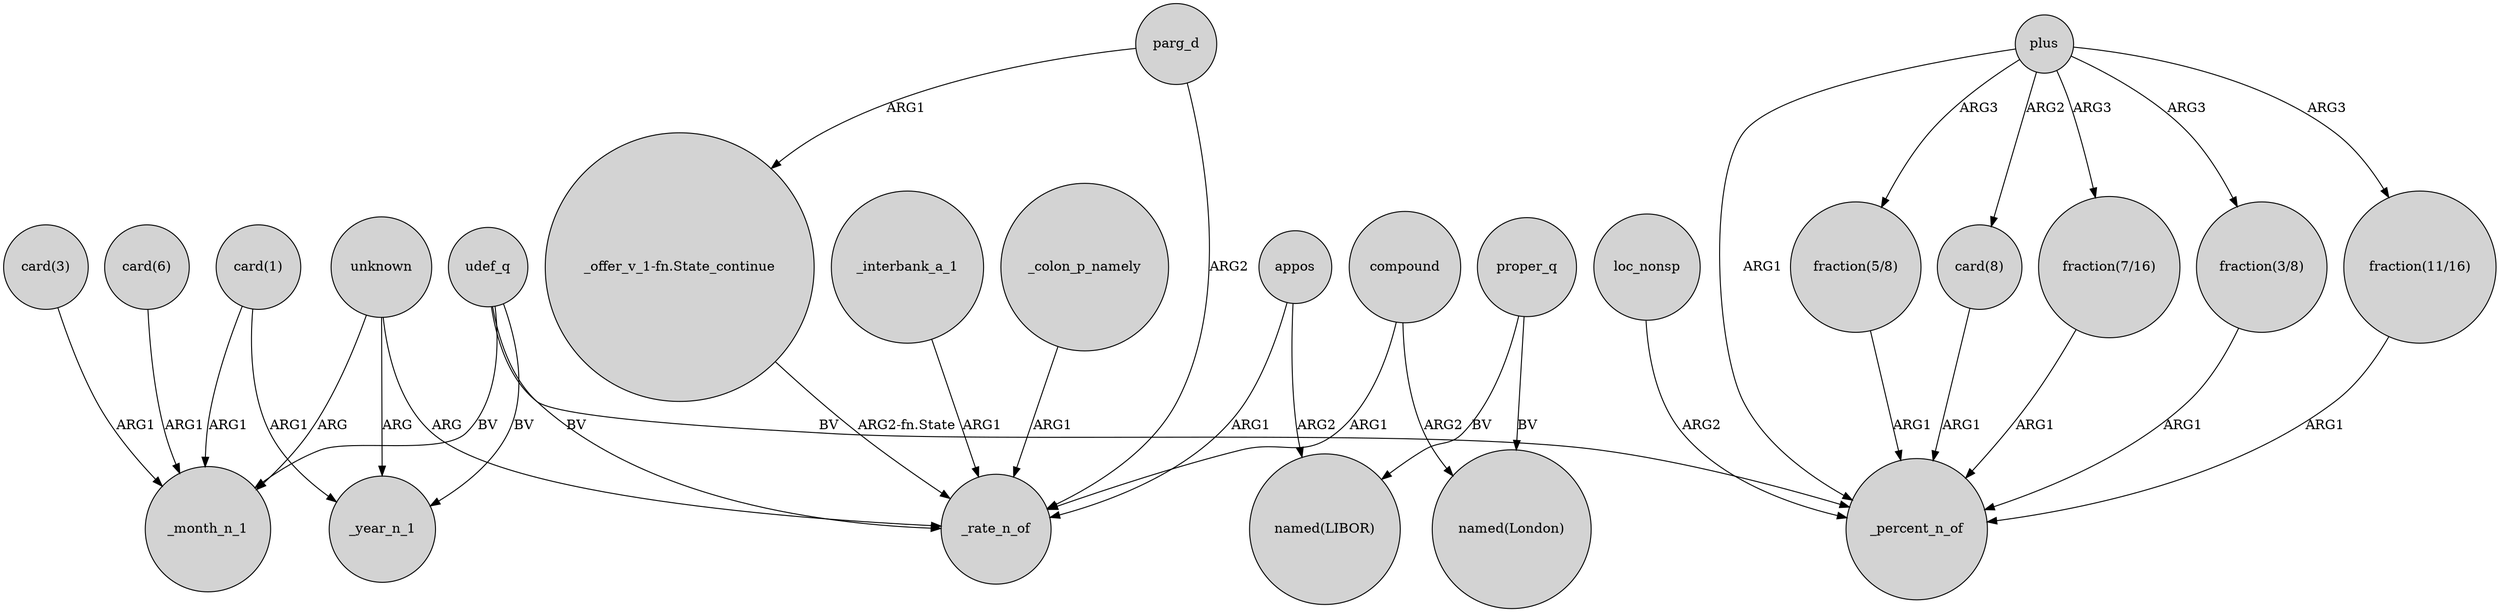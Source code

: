 digraph {
	node [shape=circle style=filled]
	udef_q -> _month_n_1 [label=BV]
	unknown -> _year_n_1 [label=ARG]
	"card(1)" -> _year_n_1 [label=ARG1]
	appos -> _rate_n_of [label=ARG1]
	plus -> "fraction(5/8)" [label=ARG3]
	plus -> "card(8)" [label=ARG2]
	compound -> "named(London)" [label=ARG2]
	"fraction(7/16)" -> _percent_n_of [label=ARG1]
	"card(3)" -> _month_n_1 [label=ARG1]
	"fraction(3/8)" -> _percent_n_of [label=ARG1]
	compound -> _rate_n_of [label=ARG1]
	parg_d -> "_offer_v_1-fn.State_continue" [label=ARG1]
	udef_q -> _rate_n_of [label=BV]
	"card(8)" -> _percent_n_of [label=ARG1]
	plus -> _percent_n_of [label=ARG1]
	plus -> "fraction(7/16)" [label=ARG3]
	proper_q -> "named(LIBOR)" [label=BV]
	"card(1)" -> _month_n_1 [label=ARG1]
	udef_q -> _percent_n_of [label=BV]
	plus -> "fraction(11/16)" [label=ARG3]
	appos -> "named(LIBOR)" [label=ARG2]
	plus -> "fraction(3/8)" [label=ARG3]
	"fraction(11/16)" -> _percent_n_of [label=ARG1]
	"_offer_v_1-fn.State_continue" -> _rate_n_of [label="ARG2-fn.State"]
	proper_q -> "named(London)" [label=BV]
	udef_q -> _year_n_1 [label=BV]
	"fraction(5/8)" -> _percent_n_of [label=ARG1]
	"card(6)" -> _month_n_1 [label=ARG1]
	parg_d -> _rate_n_of [label=ARG2]
	_interbank_a_1 -> _rate_n_of [label=ARG1]
	unknown -> _rate_n_of [label=ARG]
	_colon_p_namely -> _rate_n_of [label=ARG1]
	unknown -> _month_n_1 [label=ARG]
	loc_nonsp -> _percent_n_of [label=ARG2]
}
